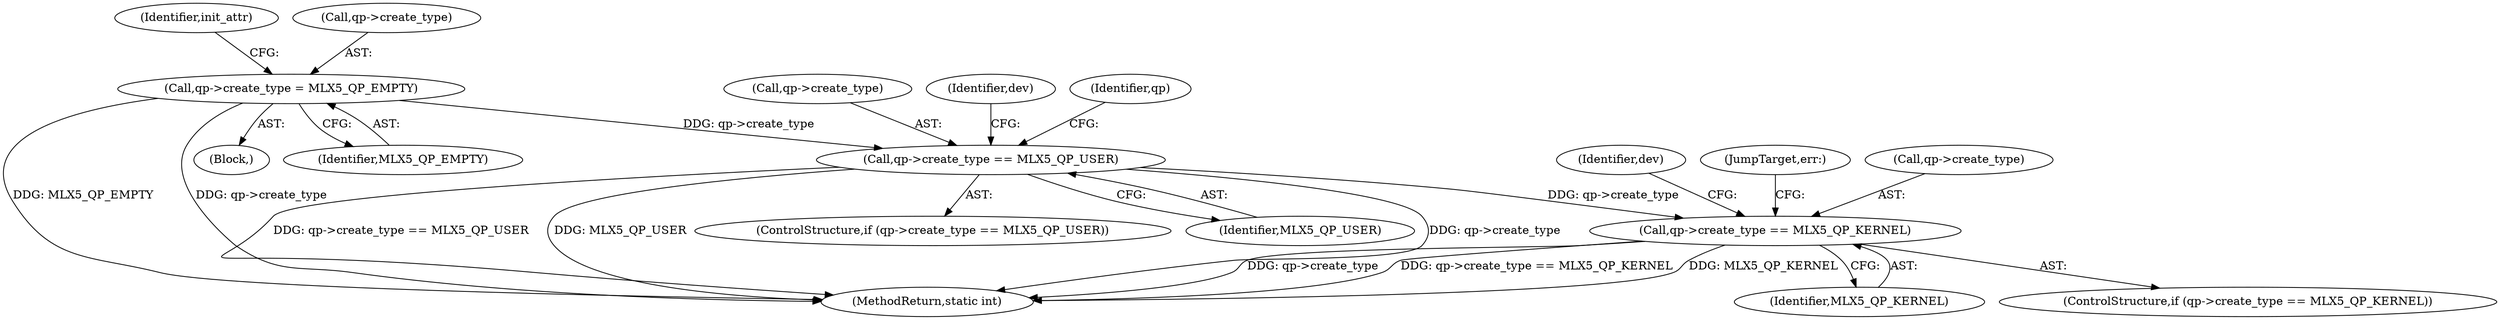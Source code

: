 digraph "0_linux_0625b4ba1a5d4703c7fb01c497bd6c156908af00@API" {
"1001415" [label="(Call,qp->create_type == MLX5_QP_KERNEL)"];
"1001403" [label="(Call,qp->create_type == MLX5_QP_USER)"];
"1000742" [label="(Call,qp->create_type = MLX5_QP_EMPTY)"];
"1001421" [label="(Identifier,dev)"];
"1001415" [label="(Call,qp->create_type == MLX5_QP_KERNEL)"];
"1001402" [label="(ControlStructure,if (qp->create_type == MLX5_QP_USER))"];
"1001419" [label="(Identifier,MLX5_QP_KERNEL)"];
"1000730" [label="(Block,)"];
"1000746" [label="(Identifier,MLX5_QP_EMPTY)"];
"1001414" [label="(ControlStructure,if (qp->create_type == MLX5_QP_KERNEL))"];
"1001423" [label="(JumpTarget,err:)"];
"1001404" [label="(Call,qp->create_type)"];
"1000750" [label="(Identifier,init_attr)"];
"1001416" [label="(Call,qp->create_type)"];
"1001403" [label="(Call,qp->create_type == MLX5_QP_USER)"];
"1001409" [label="(Identifier,dev)"];
"1001417" [label="(Identifier,qp)"];
"1000742" [label="(Call,qp->create_type = MLX5_QP_EMPTY)"];
"1001407" [label="(Identifier,MLX5_QP_USER)"];
"1001428" [label="(MethodReturn,static int)"];
"1000743" [label="(Call,qp->create_type)"];
"1001415" -> "1001414"  [label="AST: "];
"1001415" -> "1001419"  [label="CFG: "];
"1001416" -> "1001415"  [label="AST: "];
"1001419" -> "1001415"  [label="AST: "];
"1001421" -> "1001415"  [label="CFG: "];
"1001423" -> "1001415"  [label="CFG: "];
"1001415" -> "1001428"  [label="DDG: qp->create_type == MLX5_QP_KERNEL"];
"1001415" -> "1001428"  [label="DDG: MLX5_QP_KERNEL"];
"1001415" -> "1001428"  [label="DDG: qp->create_type"];
"1001403" -> "1001415"  [label="DDG: qp->create_type"];
"1001403" -> "1001402"  [label="AST: "];
"1001403" -> "1001407"  [label="CFG: "];
"1001404" -> "1001403"  [label="AST: "];
"1001407" -> "1001403"  [label="AST: "];
"1001409" -> "1001403"  [label="CFG: "];
"1001417" -> "1001403"  [label="CFG: "];
"1001403" -> "1001428"  [label="DDG: qp->create_type"];
"1001403" -> "1001428"  [label="DDG: qp->create_type == MLX5_QP_USER"];
"1001403" -> "1001428"  [label="DDG: MLX5_QP_USER"];
"1000742" -> "1001403"  [label="DDG: qp->create_type"];
"1000742" -> "1000730"  [label="AST: "];
"1000742" -> "1000746"  [label="CFG: "];
"1000743" -> "1000742"  [label="AST: "];
"1000746" -> "1000742"  [label="AST: "];
"1000750" -> "1000742"  [label="CFG: "];
"1000742" -> "1001428"  [label="DDG: MLX5_QP_EMPTY"];
"1000742" -> "1001428"  [label="DDG: qp->create_type"];
}

